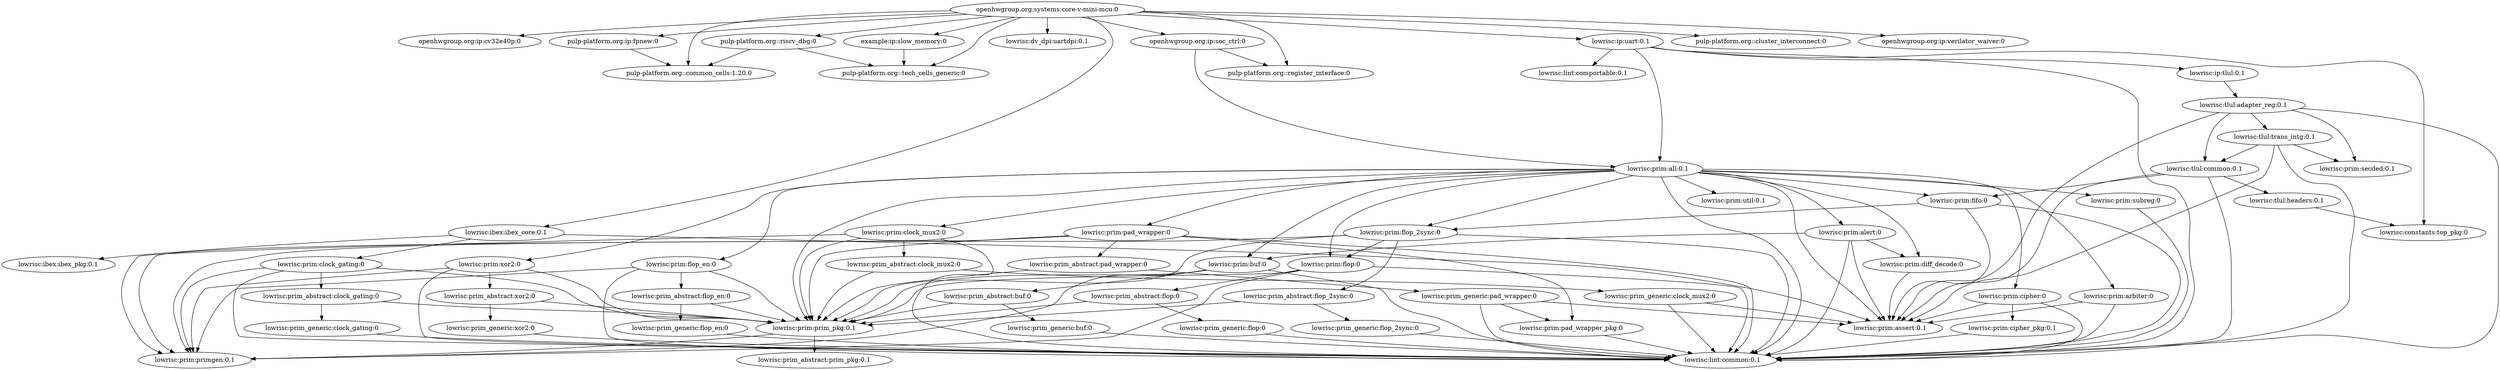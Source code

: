 digraph dependencies {
"openhwgroup.org:systems:core-v-mini-mcu:0"->"openhwgroup.org:ip:cv32e40p:0"
"openhwgroup.org:systems:core-v-mini-mcu:0"->"pulp-platform.org::common_cells:1.20.0"
"openhwgroup.org:systems:core-v-mini-mcu:0"->"example:ip:slow_memory:0"
"openhwgroup.org:systems:core-v-mini-mcu:0"->"lowrisc:dv_dpi:uartdpi:0.1"
"openhwgroup.org:systems:core-v-mini-mcu:0"->"lowrisc:ibex:ibex_core:0.1"
"openhwgroup.org:systems:core-v-mini-mcu:0"->"pulp-platform.org::riscv_dbg:0"
"openhwgroup.org:systems:core-v-mini-mcu:0"->"pulp-platform.org::cluster_interconnect:0"
"openhwgroup.org:systems:core-v-mini-mcu:0"->"openhwgroup.org:ip:verilator_waiver:0"
"openhwgroup.org:systems:core-v-mini-mcu:0"->"pulp-platform.org::tech_cells_generic:0"
"openhwgroup.org:systems:core-v-mini-mcu:0"->"openhwgroup.org:ip:soc_ctrl:0"
"openhwgroup.org:systems:core-v-mini-mcu:0"->"pulp-platform.org::register_interface:0"
"openhwgroup.org:systems:core-v-mini-mcu:0"->"pulp-platform.org:ip:fpnew:0"
"openhwgroup.org:systems:core-v-mini-mcu:0"->"lowrisc:ip:uart:0.1"
"example:ip:slow_memory:0"->"pulp-platform.org::tech_cells_generic:0"
"lowrisc:ibex:ibex_core:0.1"->"lowrisc:prim:clock_gating:0"
"lowrisc:ibex:ibex_core:0.1"->"lowrisc:ibex:ibex_pkg:0.1"
"lowrisc:ibex:ibex_core:0.1"->"lowrisc:prim:assert:0.1"
"lowrisc:prim:clock_gating:0"->"lowrisc:prim:prim_pkg:0.1"
"lowrisc:prim:clock_gating:0"->"lowrisc:prim:primgen:0.1"
"lowrisc:prim:clock_gating:0"->"lowrisc:prim_abstract:clock_gating:0"
"lowrisc:prim:clock_gating:0"->"lowrisc:lint:common:0.1"
"lowrisc:prim_abstract:clock_gating:0"->"lowrisc:prim:prim_pkg:0.1"
"lowrisc:prim_abstract:clock_gating:0"->"lowrisc:prim_generic:clock_gating:0"
"lowrisc:prim_generic:clock_gating:0"->"lowrisc:lint:common:0.1"
"lowrisc:prim:prim_pkg:0.1"->"lowrisc:prim:primgen:0.1"
"lowrisc:prim:prim_pkg:0.1"->"lowrisc:prim_abstract:prim_pkg:0.1"
"lowrisc:ip:uart:0.1"->"lowrisc:prim:all:0.1"
"lowrisc:ip:uart:0.1"->"lowrisc:constants:top_pkg:0"
"lowrisc:ip:uart:0.1"->"lowrisc:lint:common:0.1"
"lowrisc:ip:uart:0.1"->"lowrisc:lint:comportable:0.1"
"lowrisc:ip:uart:0.1"->"lowrisc:ip:tlul:0.1"
"lowrisc:ip:tlul:0.1"->"lowrisc:tlul:adapter_reg:0.1"
"lowrisc:tlul:adapter_reg:0.1"->"lowrisc:prim:assert:0.1"
"lowrisc:tlul:adapter_reg:0.1"->"lowrisc:tlul:trans_intg:0.1"
"lowrisc:tlul:adapter_reg:0.1"->"lowrisc:prim:secded:0.1"
"lowrisc:tlul:adapter_reg:0.1"->"lowrisc:lint:common:0.1"
"lowrisc:tlul:adapter_reg:0.1"->"lowrisc:tlul:common:0.1"
"lowrisc:tlul:trans_intg:0.1"->"lowrisc:tlul:common:0.1"
"lowrisc:tlul:trans_intg:0.1"->"lowrisc:prim:secded:0.1"
"lowrisc:tlul:trans_intg:0.1"->"lowrisc:prim:assert:0.1"
"lowrisc:tlul:trans_intg:0.1"->"lowrisc:lint:common:0.1"
"lowrisc:tlul:common:0.1"->"lowrisc:prim:fifo:0"
"lowrisc:tlul:common:0.1"->"lowrisc:tlul:headers:0.1"
"lowrisc:tlul:common:0.1"->"lowrisc:prim:assert:0.1"
"lowrisc:tlul:common:0.1"->"lowrisc:lint:common:0.1"
"lowrisc:tlul:headers:0.1"->"lowrisc:constants:top_pkg:0"
"lowrisc:prim:fifo:0"->"lowrisc:prim:assert:0.1"
"lowrisc:prim:fifo:0"->"lowrisc:prim:flop_2sync:0"
"lowrisc:prim:fifo:0"->"lowrisc:lint:common:0.1"
"lowrisc:prim:flop_2sync:0"->"lowrisc:prim:flop:0"
"lowrisc:prim:flop_2sync:0"->"lowrisc:prim_abstract:flop_2sync:0"
"lowrisc:prim:flop_2sync:0"->"lowrisc:lint:common:0.1"
"lowrisc:prim:flop_2sync:0"->"lowrisc:prim:prim_pkg:0.1"
"lowrisc:prim:flop_2sync:0"->"lowrisc:prim:primgen:0.1"
"lowrisc:prim_abstract:flop_2sync:0"->"lowrisc:prim:prim_pkg:0.1"
"lowrisc:prim_abstract:flop_2sync:0"->"lowrisc:prim_generic:flop_2sync:0"
"lowrisc:prim_generic:flop_2sync:0"->"lowrisc:lint:common:0.1"
"lowrisc:prim:flop:0"->"lowrisc:prim:prim_pkg:0.1"
"lowrisc:prim:flop:0"->"lowrisc:prim:primgen:0.1"
"lowrisc:prim:flop:0"->"lowrisc:prim_abstract:flop:0"
"lowrisc:prim:flop:0"->"lowrisc:lint:common:0.1"
"lowrisc:prim_abstract:flop:0"->"lowrisc:prim:prim_pkg:0.1"
"lowrisc:prim_abstract:flop:0"->"lowrisc:prim_generic:flop:0"
"lowrisc:prim_generic:flop:0"->"lowrisc:lint:common:0.1"
"lowrisc:prim:all:0.1"->"lowrisc:prim:flop:0"
"lowrisc:prim:all:0.1"->"lowrisc:prim:assert:0.1"
"lowrisc:prim:all:0.1"->"lowrisc:prim:flop_2sync:0"
"lowrisc:prim:all:0.1"->"lowrisc:prim:cipher:0"
"lowrisc:prim:all:0.1"->"lowrisc:prim:arbiter:0"
"lowrisc:prim:all:0.1"->"lowrisc:prim:subreg:0"
"lowrisc:prim:all:0.1"->"lowrisc:prim:clock_mux2:0"
"lowrisc:prim:all:0.1"->"lowrisc:prim:diff_decode:0"
"lowrisc:prim:all:0.1"->"lowrisc:lint:common:0.1"
"lowrisc:prim:all:0.1"->"lowrisc:prim:util:0.1"
"lowrisc:prim:all:0.1"->"lowrisc:prim:prim_pkg:0.1"
"lowrisc:prim:all:0.1"->"lowrisc:prim:pad_wrapper:0"
"lowrisc:prim:all:0.1"->"lowrisc:prim:buf:0"
"lowrisc:prim:all:0.1"->"lowrisc:prim:fifo:0"
"lowrisc:prim:all:0.1"->"lowrisc:prim:flop_en:0"
"lowrisc:prim:all:0.1"->"lowrisc:prim:alert:0"
"lowrisc:prim:all:0.1"->"lowrisc:prim:xor2:0"
"lowrisc:prim:xor2:0"->"lowrisc:prim:prim_pkg:0.1"
"lowrisc:prim:xor2:0"->"lowrisc:prim:primgen:0.1"
"lowrisc:prim:xor2:0"->"lowrisc:prim_abstract:xor2:0"
"lowrisc:prim:xor2:0"->"lowrisc:lint:common:0.1"
"lowrisc:prim_abstract:xor2:0"->"lowrisc:prim:prim_pkg:0.1"
"lowrisc:prim_abstract:xor2:0"->"lowrisc:prim_generic:xor2:0"
"lowrisc:prim_generic:xor2:0"->"lowrisc:lint:common:0.1"
"lowrisc:prim:cipher:0"->"lowrisc:prim:cipher_pkg:0.1"
"lowrisc:prim:cipher:0"->"lowrisc:prim:assert:0.1"
"lowrisc:prim:cipher:0"->"lowrisc:lint:common:0.1"
"lowrisc:prim:cipher_pkg:0.1"->"lowrisc:lint:common:0.1"
"lowrisc:prim:subreg:0"->"lowrisc:lint:common:0.1"
"lowrisc:prim:alert:0"->"lowrisc:prim:buf:0"
"lowrisc:prim:alert:0"->"lowrisc:prim:assert:0.1"
"lowrisc:prim:alert:0"->"lowrisc:prim:diff_decode:0"
"lowrisc:prim:alert:0"->"lowrisc:lint:common:0.1"
"lowrisc:prim:arbiter:0"->"lowrisc:prim:assert:0.1"
"lowrisc:prim:arbiter:0"->"lowrisc:lint:common:0.1"
"lowrisc:prim:flop_en:0"->"lowrisc:prim:prim_pkg:0.1"
"lowrisc:prim:flop_en:0"->"lowrisc:prim:primgen:0.1"
"lowrisc:prim:flop_en:0"->"lowrisc:prim_abstract:flop_en:0"
"lowrisc:prim:flop_en:0"->"lowrisc:lint:common:0.1"
"lowrisc:prim_abstract:flop_en:0"->"lowrisc:prim:prim_pkg:0.1"
"lowrisc:prim_abstract:flop_en:0"->"lowrisc:prim_generic:flop_en:0"
"lowrisc:prim_generic:flop_en:0"->"lowrisc:lint:common:0.1"
"lowrisc:prim:buf:0"->"lowrisc:prim:prim_pkg:0.1"
"lowrisc:prim:buf:0"->"lowrisc:prim:primgen:0.1"
"lowrisc:prim:buf:0"->"lowrisc:prim_abstract:buf:0"
"lowrisc:prim:buf:0"->"lowrisc:lint:common:0.1"
"lowrisc:prim_abstract:buf:0"->"lowrisc:prim_generic:buf:0"
"lowrisc:prim_abstract:buf:0"->"lowrisc:prim:prim_pkg:0.1"
"lowrisc:prim_generic:buf:0"->"lowrisc:lint:common:0.1"
"lowrisc:prim:clock_mux2:0"->"lowrisc:prim:prim_pkg:0.1"
"lowrisc:prim:clock_mux2:0"->"lowrisc:prim:primgen:0.1"
"lowrisc:prim:clock_mux2:0"->"lowrisc:prim_abstract:clock_mux2:0"
"lowrisc:prim:clock_mux2:0"->"lowrisc:lint:common:0.1"
"lowrisc:prim_abstract:clock_mux2:0"->"lowrisc:prim:prim_pkg:0.1"
"lowrisc:prim_abstract:clock_mux2:0"->"lowrisc:prim_generic:clock_mux2:0"
"lowrisc:prim_generic:clock_mux2:0"->"lowrisc:prim:assert:0.1"
"lowrisc:prim_generic:clock_mux2:0"->"lowrisc:lint:common:0.1"
"lowrisc:prim:pad_wrapper:0"->"lowrisc:prim:pad_wrapper_pkg:0"
"lowrisc:prim:pad_wrapper:0"->"lowrisc:lint:common:0.1"
"lowrisc:prim:pad_wrapper:0"->"lowrisc:prim:prim_pkg:0.1"
"lowrisc:prim:pad_wrapper:0"->"lowrisc:prim:primgen:0.1"
"lowrisc:prim:pad_wrapper:0"->"lowrisc:prim_abstract:pad_wrapper:0"
"lowrisc:prim_abstract:pad_wrapper:0"->"lowrisc:prim:prim_pkg:0.1"
"lowrisc:prim_abstract:pad_wrapper:0"->"lowrisc:prim_generic:pad_wrapper:0"
"lowrisc:prim_generic:pad_wrapper:0"->"lowrisc:prim:pad_wrapper_pkg:0"
"lowrisc:prim_generic:pad_wrapper:0"->"lowrisc:prim:assert:0.1"
"lowrisc:prim_generic:pad_wrapper:0"->"lowrisc:lint:common:0.1"
"lowrisc:prim:pad_wrapper_pkg:0"->"lowrisc:lint:common:0.1"
"lowrisc:prim:diff_decode:0"->"lowrisc:prim:assert:0.1"
"openhwgroup.org:ip:soc_ctrl:0"->"pulp-platform.org::register_interface:0"
"openhwgroup.org:ip:soc_ctrl:0"->"lowrisc:prim:all:0.1"
"pulp-platform.org::riscv_dbg:0"->"pulp-platform.org::common_cells:1.20.0"
"pulp-platform.org::riscv_dbg:0"->"pulp-platform.org::tech_cells_generic:0"
"pulp-platform.org:ip:fpnew:0"->"pulp-platform.org::common_cells:1.20.0"
}
